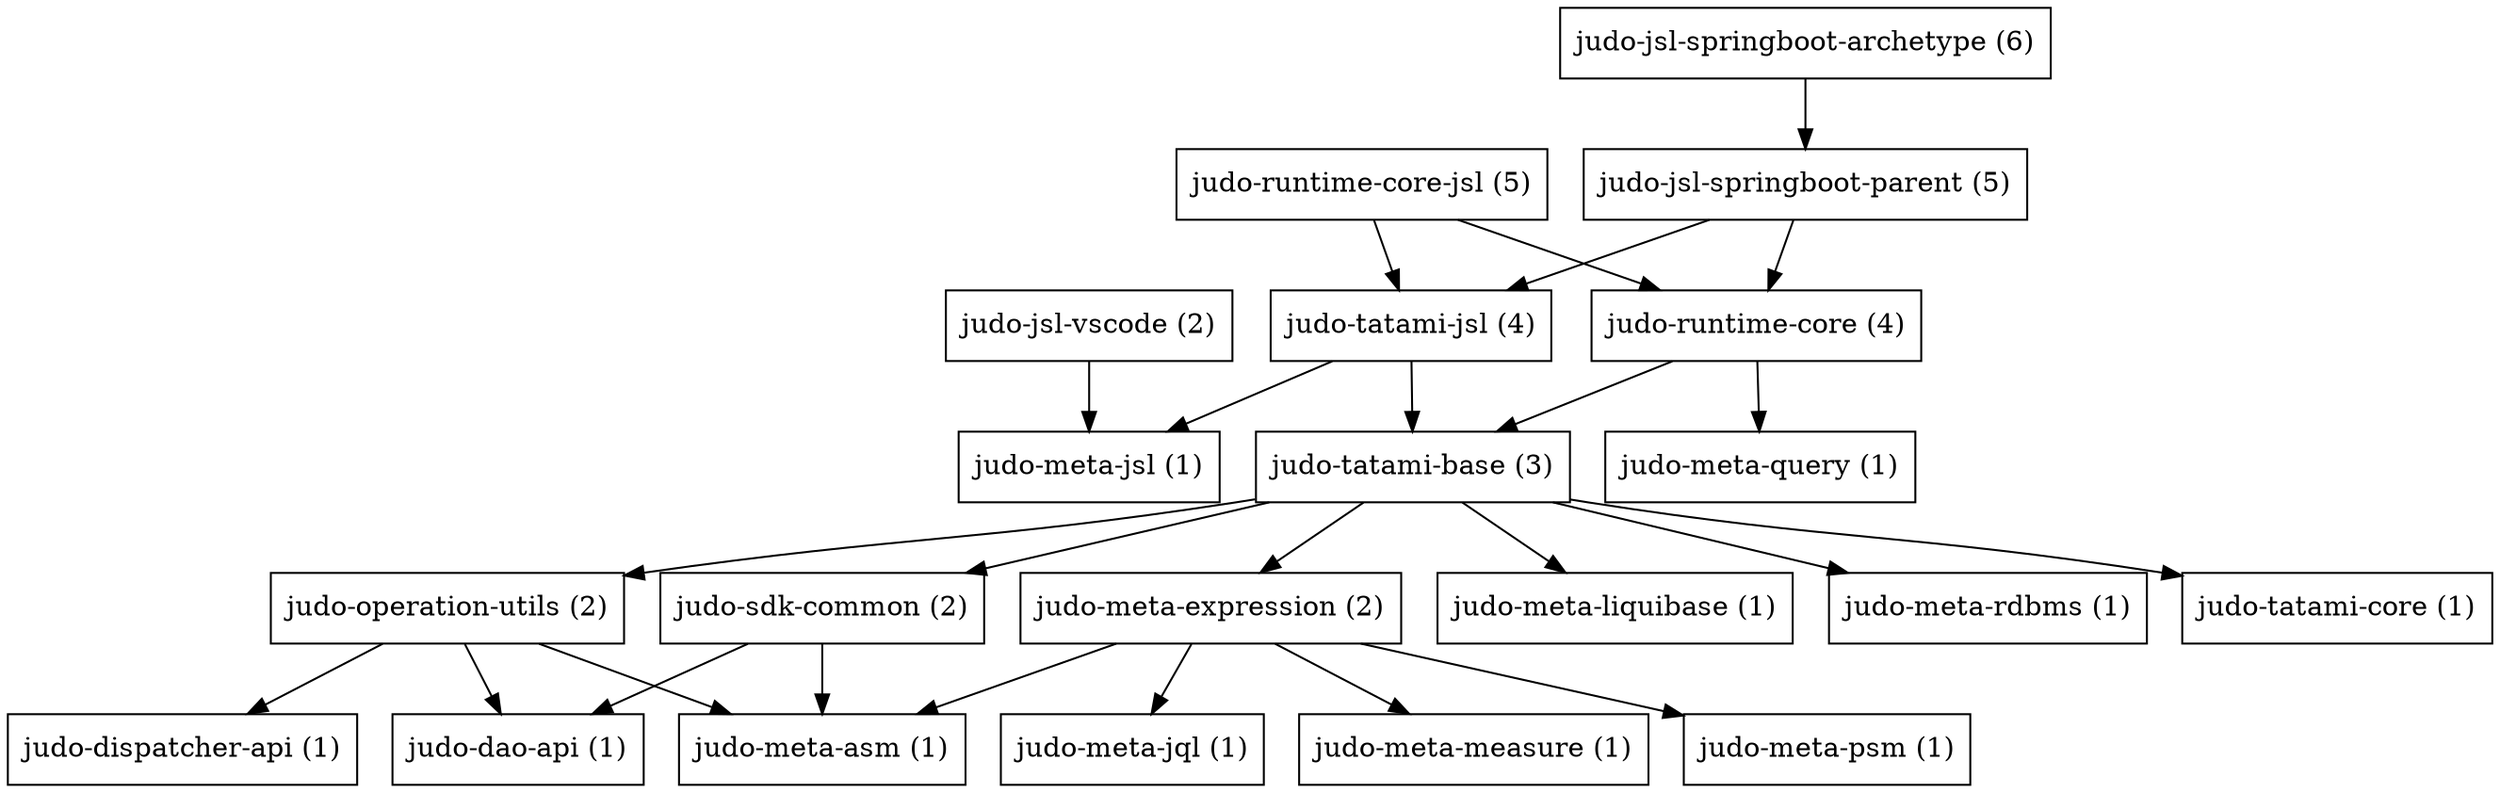 strict digraph  {
"judo-dao-api (1)" [label="judo-dao-api (1)", shape=box];
"judo-dispatcher-api (1)" [label="judo-dispatcher-api (1)", shape=box];
"judo-jsl-vscode (2)" [label="judo-jsl-vscode (2)", shape=box];
"judo-meta-asm (1)" [label="judo-meta-asm (1)", shape=box];
"judo-meta-expression (2)" [label="judo-meta-expression (2)", shape=box];
"judo-meta-jql (1)" [label="judo-meta-jql (1)", shape=box];
"judo-meta-jsl (1)" [label="judo-meta-jsl (1)", shape=box];
"judo-meta-liquibase (1)" [label="judo-meta-liquibase (1)", shape=box];
"judo-meta-measure (1)" [label="judo-meta-measure (1)", shape=box];
"judo-meta-psm (1)" [label="judo-meta-psm (1)", shape=box];
"judo-meta-query (1)" [label="judo-meta-query (1)", shape=box];
"judo-meta-rdbms (1)" [label="judo-meta-rdbms (1)", shape=box];
"judo-operation-utils (2)" [label="judo-operation-utils (2)", shape=box];
"judo-runtime-core (4)" [label="judo-runtime-core (4)", shape=box];
"judo-runtime-core-jsl (5)" [label="judo-runtime-core-jsl (5)", shape=box];
"judo-sdk-common (2)" [label="judo-sdk-common (2)", shape=box];
"judo-tatami-base (3)" [label="judo-tatami-base (3)", shape=box];
"judo-tatami-core (1)" [label="judo-tatami-core (1)", shape=box];
"judo-tatami-jsl (4)" [label="judo-tatami-jsl (4)", shape=box];
"judo-jsl-springboot-parent (5)" [label="judo-jsl-springboot-parent (5)", shape=box];
"judo-jsl-springboot-archetype (6)" [label="judo-jsl-springboot-archetype (6)", shape=box];
"judo-jsl-vscode (2)" -> "judo-meta-jsl (1)";
"judo-meta-expression (2)" -> "judo-meta-jql (1)";
"judo-meta-expression (2)" -> "judo-meta-measure (1)";
"judo-meta-expression (2)" -> "judo-meta-psm (1)";
"judo-meta-expression (2)" -> "judo-meta-asm (1)";
"judo-operation-utils (2)" -> "judo-dao-api (1)";
"judo-operation-utils (2)" -> "judo-meta-asm (1)";
"judo-operation-utils (2)" -> "judo-dispatcher-api (1)";
"judo-runtime-core (4)" -> "judo-meta-query (1)";
"judo-runtime-core (4)" -> "judo-tatami-base (3)";
"judo-runtime-core-jsl (5)" -> "judo-runtime-core (4)";
"judo-runtime-core-jsl (5)" -> "judo-tatami-jsl (4)";
"judo-sdk-common (2)" -> "judo-dao-api (1)";
"judo-sdk-common (2)" -> "judo-meta-asm (1)";
"judo-tatami-base (3)" -> "judo-sdk-common (2)";
"judo-tatami-base (3)" -> "judo-meta-expression (2)";
"judo-tatami-base (3)" -> "judo-meta-rdbms (1)";
"judo-tatami-base (3)" -> "judo-meta-liquibase (1)";
"judo-tatami-base (3)" -> "judo-operation-utils (2)";
"judo-tatami-base (3)" -> "judo-tatami-core (1)";
"judo-tatami-jsl (4)" -> "judo-meta-jsl (1)";
"judo-tatami-jsl (4)" -> "judo-tatami-base (3)";
"judo-jsl-springboot-parent (5)" -> "judo-runtime-core (4)";
"judo-jsl-springboot-parent (5)" -> "judo-tatami-jsl (4)";
"judo-jsl-springboot-archetype (6)" -> "judo-jsl-springboot-parent (5)";
}
